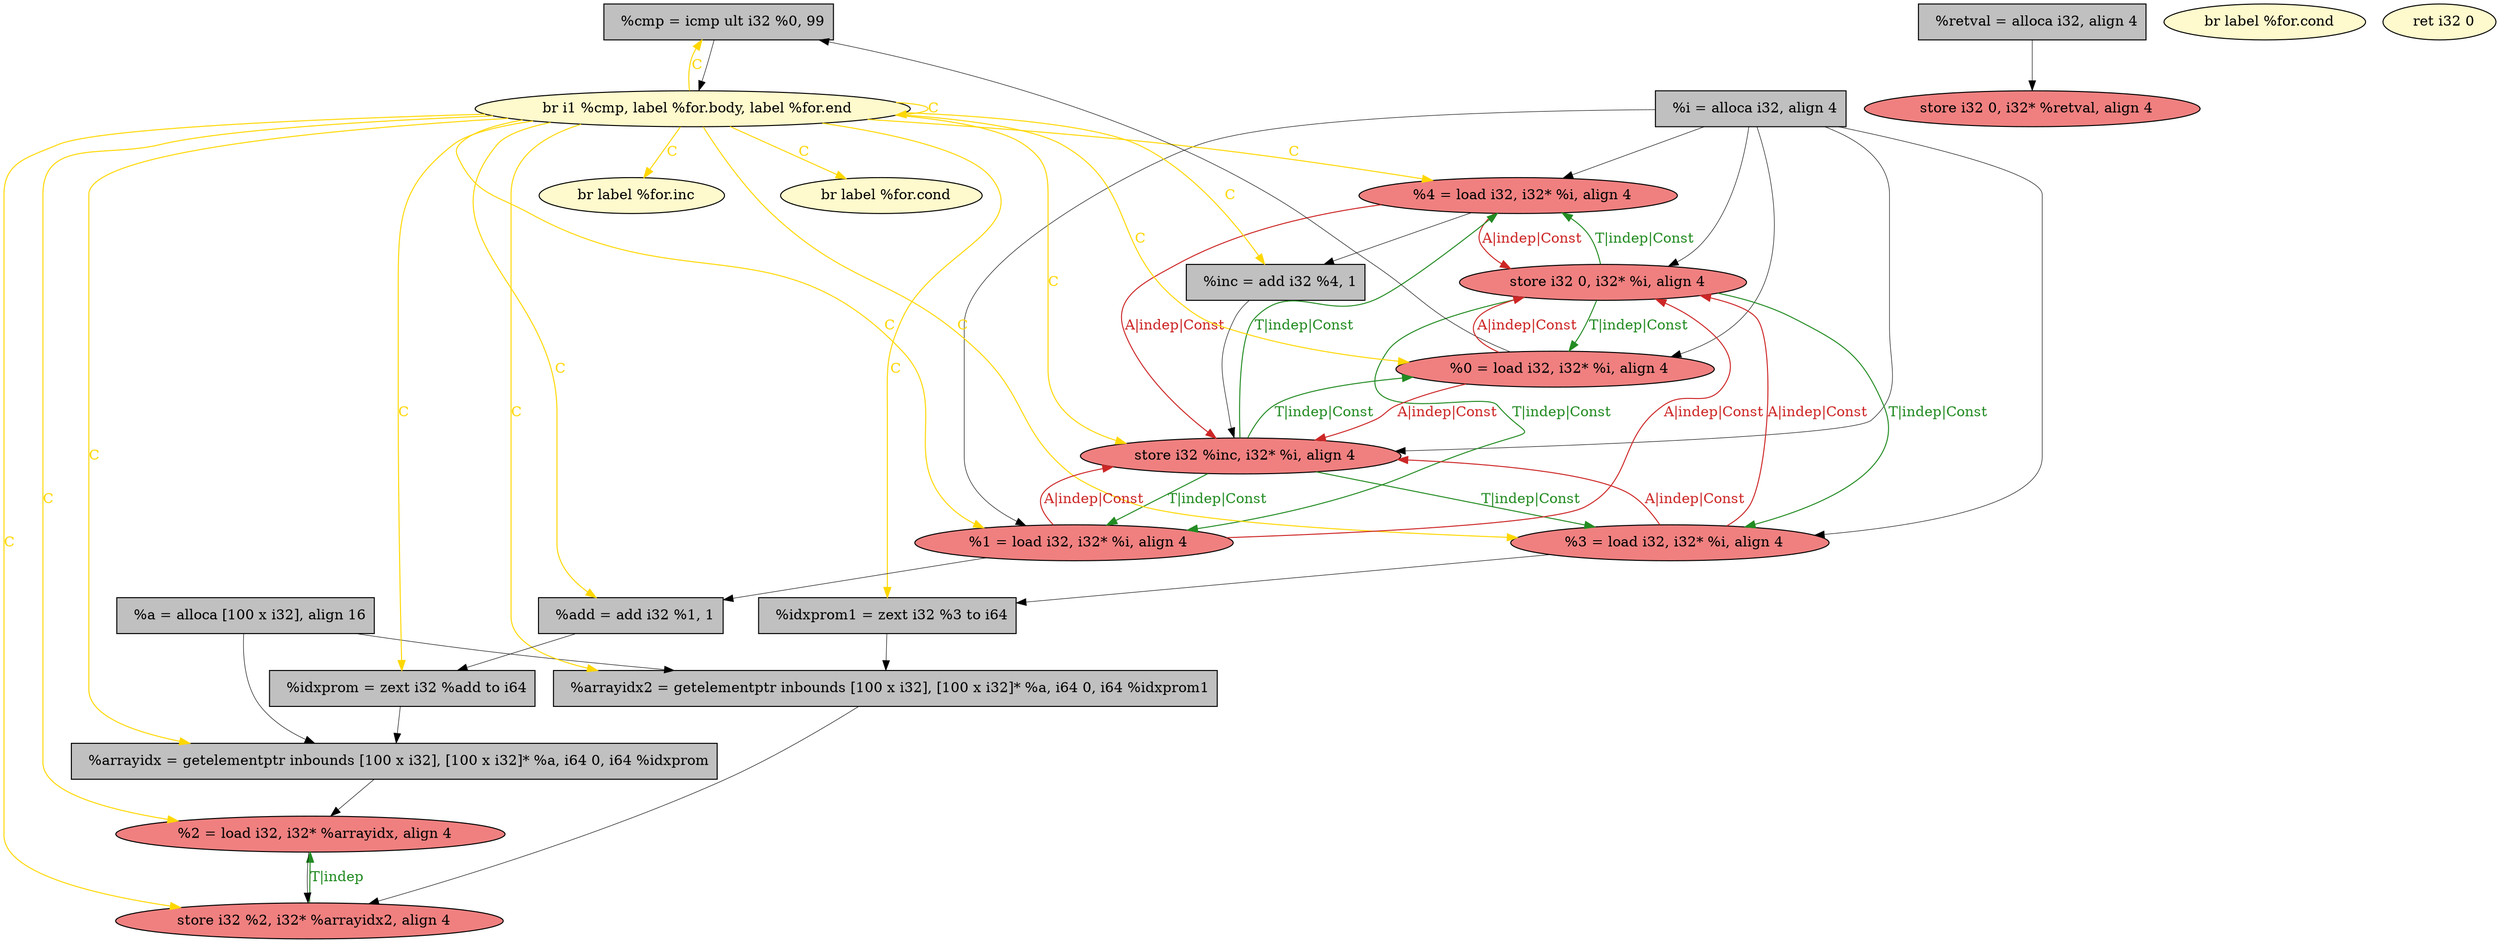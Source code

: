 
digraph G {


node22 [fillcolor=grey,label="  %cmp = icmp ult i32 %0, 99",shape=rectangle,style=filled ]
node21 [fillcolor=lightcoral,label="  store i32 0, i32* %retval, align 4",shape=ellipse,style=filled ]
node20 [fillcolor=grey,label="  %a = alloca [100 x i32], align 16",shape=rectangle,style=filled ]
node19 [fillcolor=grey,label="  %retval = alloca i32, align 4",shape=rectangle,style=filled ]
node18 [fillcolor=grey,label="  %i = alloca i32, align 4",shape=rectangle,style=filled ]
node17 [fillcolor=lightcoral,label="  store i32 0, i32* %i, align 4",shape=ellipse,style=filled ]
node16 [fillcolor=lemonchiffon,label="  br label %for.inc",shape=ellipse,style=filled ]
node4 [fillcolor=grey,label="  %arrayidx = getelementptr inbounds [100 x i32], [100 x i32]* %a, i64 0, i64 %idxprom",shape=rectangle,style=filled ]
node8 [fillcolor=lemonchiffon,label="  br label %for.cond",shape=ellipse,style=filled ]
node15 [fillcolor=lightcoral,label="  %4 = load i32, i32* %i, align 4",shape=ellipse,style=filled ]
node0 [fillcolor=grey,label="  %idxprom1 = zext i32 %3 to i64",shape=rectangle,style=filled ]
node11 [fillcolor=lemonchiffon,label="  br label %for.cond",shape=ellipse,style=filled ]
node3 [fillcolor=lightcoral,label="  store i32 %inc, i32* %i, align 4",shape=ellipse,style=filled ]
node2 [fillcolor=lemonchiffon,label="  br i1 %cmp, label %for.body, label %for.end",shape=ellipse,style=filled ]
node12 [fillcolor=grey,label="  %inc = add i32 %4, 1",shape=rectangle,style=filled ]
node13 [fillcolor=lemonchiffon,label="  ret i32 0",shape=ellipse,style=filled ]
node1 [fillcolor=lightcoral,label="  %3 = load i32, i32* %i, align 4",shape=ellipse,style=filled ]
node6 [fillcolor=lightcoral,label="  %1 = load i32, i32* %i, align 4",shape=ellipse,style=filled ]
node14 [fillcolor=grey,label="  %add = add i32 %1, 1",shape=rectangle,style=filled ]
node7 [fillcolor=grey,label="  %idxprom = zext i32 %add to i64",shape=rectangle,style=filled ]
node23 [fillcolor=lightcoral,label="  %0 = load i32, i32* %i, align 4",shape=ellipse,style=filled ]
node9 [fillcolor=lightcoral,label="  store i32 %2, i32* %arrayidx2, align 4",shape=ellipse,style=filled ]
node5 [fillcolor=grey,label="  %arrayidx2 = getelementptr inbounds [100 x i32], [100 x i32]* %a, i64 0, i64 %idxprom1",shape=rectangle,style=filled ]
node10 [fillcolor=lightcoral,label="  %2 = load i32, i32* %arrayidx, align 4",shape=ellipse,style=filled ]

node17->node6 [style=solid,color=forestgreen,label="T|indep|Const",penwidth=1.0,fontcolor=forestgreen ]
node17->node23 [style=solid,color=forestgreen,label="T|indep|Const",penwidth=1.0,fontcolor=forestgreen ]
node23->node17 [style=solid,color=firebrick3,label="A|indep|Const",penwidth=1.0,fontcolor=firebrick3 ]
node12->node3 [style=solid,color=black,label="",penwidth=0.5,fontcolor=black ]
node2->node23 [style=solid,color=gold,label="C",penwidth=1.0,fontcolor=gold ]
node3->node23 [style=solid,color=forestgreen,label="T|indep|Const",penwidth=1.0,fontcolor=forestgreen ]
node23->node3 [style=solid,color=firebrick3,label="A|indep|Const",penwidth=1.0,fontcolor=firebrick3 ]
node3->node6 [style=solid,color=forestgreen,label="T|indep|Const",penwidth=1.0,fontcolor=forestgreen ]
node6->node3 [style=solid,color=firebrick3,label="A|indep|Const",penwidth=1.0,fontcolor=firebrick3 ]
node9->node10 [style=solid,color=forestgreen,label="T|indep",penwidth=1.0,fontcolor=forestgreen ]
node17->node1 [style=solid,color=forestgreen,label="T|indep|Const",penwidth=1.0,fontcolor=forestgreen ]
node10->node9 [style=solid,color=black,label="",penwidth=0.5,fontcolor=black ]
node18->node17 [style=solid,color=black,label="",penwidth=0.5,fontcolor=black ]
node4->node10 [style=solid,color=black,label="",penwidth=0.5,fontcolor=black ]
node18->node15 [style=solid,color=black,label="",penwidth=0.5,fontcolor=black ]
node22->node2 [style=solid,color=black,label="",penwidth=0.5,fontcolor=black ]
node1->node3 [style=solid,color=firebrick3,label="A|indep|Const",penwidth=1.0,fontcolor=firebrick3 ]
node14->node7 [style=solid,color=black,label="",penwidth=0.5,fontcolor=black ]
node18->node23 [style=solid,color=black,label="",penwidth=0.5,fontcolor=black ]
node2->node22 [style=solid,color=gold,label="C",penwidth=1.0,fontcolor=gold ]
node3->node1 [style=solid,color=forestgreen,label="T|indep|Const",penwidth=1.0,fontcolor=forestgreen ]
node15->node3 [style=solid,color=firebrick3,label="A|indep|Const",penwidth=1.0,fontcolor=firebrick3 ]
node7->node4 [style=solid,color=black,label="",penwidth=0.5,fontcolor=black ]
node2->node14 [style=solid,color=gold,label="C",penwidth=1.0,fontcolor=gold ]
node2->node4 [style=solid,color=gold,label="C",penwidth=1.0,fontcolor=gold ]
node2->node7 [style=solid,color=gold,label="C",penwidth=1.0,fontcolor=gold ]
node23->node22 [style=solid,color=black,label="",penwidth=0.5,fontcolor=black ]
node2->node15 [style=solid,color=gold,label="C",penwidth=1.0,fontcolor=gold ]
node2->node11 [style=solid,color=gold,label="C",penwidth=1.0,fontcolor=gold ]
node20->node4 [style=solid,color=black,label="",penwidth=0.5,fontcolor=black ]
node6->node17 [style=solid,color=firebrick3,label="A|indep|Const",penwidth=1.0,fontcolor=firebrick3 ]
node2->node0 [style=solid,color=gold,label="C",penwidth=1.0,fontcolor=gold ]
node2->node12 [style=solid,color=gold,label="C",penwidth=1.0,fontcolor=gold ]
node2->node9 [style=solid,color=gold,label="C",penwidth=1.0,fontcolor=gold ]
node1->node0 [style=solid,color=black,label="",penwidth=0.5,fontcolor=black ]
node2->node5 [style=solid,color=gold,label="C",penwidth=1.0,fontcolor=gold ]
node3->node15 [style=solid,color=forestgreen,label="T|indep|Const",penwidth=1.0,fontcolor=forestgreen ]
node2->node2 [style=solid,color=gold,label="C",penwidth=1.0,fontcolor=gold ]
node20->node5 [style=solid,color=black,label="",penwidth=0.5,fontcolor=black ]
node2->node10 [style=solid,color=gold,label="C",penwidth=1.0,fontcolor=gold ]
node1->node17 [style=solid,color=firebrick3,label="A|indep|Const",penwidth=1.0,fontcolor=firebrick3 ]
node2->node1 [style=solid,color=gold,label="C",penwidth=1.0,fontcolor=gold ]
node15->node12 [style=solid,color=black,label="",penwidth=0.5,fontcolor=black ]
node18->node6 [style=solid,color=black,label="",penwidth=0.5,fontcolor=black ]
node17->node15 [style=solid,color=forestgreen,label="T|indep|Const",penwidth=1.0,fontcolor=forestgreen ]
node2->node3 [style=solid,color=gold,label="C",penwidth=1.0,fontcolor=gold ]
node6->node14 [style=solid,color=black,label="",penwidth=0.5,fontcolor=black ]
node15->node17 [style=solid,color=firebrick3,label="A|indep|Const",penwidth=1.0,fontcolor=firebrick3 ]
node2->node6 [style=solid,color=gold,label="C",penwidth=1.0,fontcolor=gold ]
node18->node3 [style=solid,color=black,label="",penwidth=0.5,fontcolor=black ]
node5->node9 [style=solid,color=black,label="",penwidth=0.5,fontcolor=black ]
node19->node21 [style=solid,color=black,label="",penwidth=0.5,fontcolor=black ]
node0->node5 [style=solid,color=black,label="",penwidth=0.5,fontcolor=black ]
node2->node16 [style=solid,color=gold,label="C",penwidth=1.0,fontcolor=gold ]
node18->node1 [style=solid,color=black,label="",penwidth=0.5,fontcolor=black ]


}

